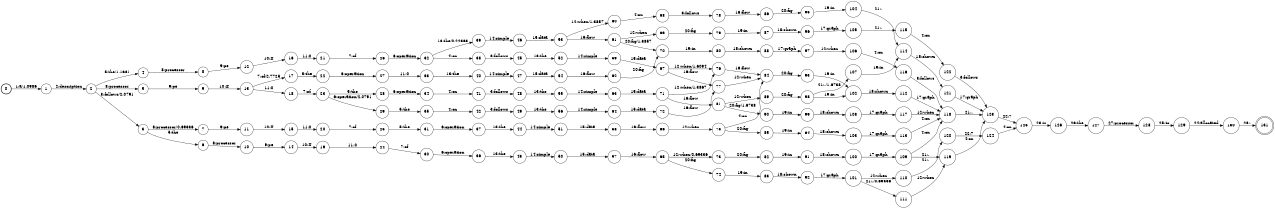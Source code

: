 digraph FST {
rankdir = LR;
size = "8.5,11";
label = "";
center = 1;
orientation = Portrait;
ranksep = "0.4";
nodesep = "0.25";
0 [label = "0", shape = circle, style = bold, fontsize = 14]
	0 -> 1 [label = "1:a/1.0986", fontsize = 14];
1 [label = "1", shape = circle, style = solid, fontsize = 14]
	1 -> 2 [label = "2:description", fontsize = 14];
2 [label = "2", shape = circle, style = solid, fontsize = 14]
	2 -> 3 [label = "3:follows/2.0791", fontsize = 14];
	2 -> 4 [label = "5:the/1.1631", fontsize = 14];
	2 -> 5 [label = "8:processor", fontsize = 14];
3 [label = "3", shape = circle, style = solid, fontsize = 14]
	3 -> 6 [label = "5:the", fontsize = 14];
	3 -> 7 [label = "8:processor/0.69336", fontsize = 14];
4 [label = "4", shape = circle, style = solid, fontsize = 14]
	4 -> 8 [label = "8:processor", fontsize = 14];
5 [label = "5", shape = circle, style = solid, fontsize = 14]
	5 -> 9 [label = "9:pe", fontsize = 14];
6 [label = "6", shape = circle, style = solid, fontsize = 14]
	6 -> 10 [label = "8:processor", fontsize = 14];
7 [label = "7", shape = circle, style = solid, fontsize = 14]
	7 -> 11 [label = "9:pe", fontsize = 14];
8 [label = "8", shape = circle, style = solid, fontsize = 14]
	8 -> 12 [label = "9:pe", fontsize = 14];
9 [label = "9", shape = circle, style = solid, fontsize = 14]
	9 -> 13 [label = "10:#", fontsize = 14];
10 [label = "10", shape = circle, style = solid, fontsize = 14]
	10 -> 14 [label = "9:pe", fontsize = 14];
11 [label = "11", shape = circle, style = solid, fontsize = 14]
	11 -> 15 [label = "10:#", fontsize = 14];
12 [label = "12", shape = circle, style = solid, fontsize = 14]
	12 -> 16 [label = "10:#", fontsize = 14];
13 [label = "13", shape = circle, style = solid, fontsize = 14]
	13 -> 17 [label = "7:of/2.7725", fontsize = 14];
	13 -> 18 [label = "11:0", fontsize = 14];
14 [label = "14", shape = circle, style = solid, fontsize = 14]
	14 -> 19 [label = "10:#", fontsize = 14];
15 [label = "15", shape = circle, style = solid, fontsize = 14]
	15 -> 20 [label = "11:0", fontsize = 14];
16 [label = "16", shape = circle, style = solid, fontsize = 14]
	16 -> 21 [label = "11:0", fontsize = 14];
17 [label = "17", shape = circle, style = solid, fontsize = 14]
	17 -> 22 [label = "5:the", fontsize = 14];
18 [label = "18", shape = circle, style = solid, fontsize = 14]
	18 -> 23 [label = "7:of", fontsize = 14];
19 [label = "19", shape = circle, style = solid, fontsize = 14]
	19 -> 24 [label = "11:0", fontsize = 14];
20 [label = "20", shape = circle, style = solid, fontsize = 14]
	20 -> 25 [label = "7:of", fontsize = 14];
21 [label = "21", shape = circle, style = solid, fontsize = 14]
	21 -> 26 [label = "7:of", fontsize = 14];
22 [label = "22", shape = circle, style = solid, fontsize = 14]
	22 -> 27 [label = "6:operation", fontsize = 14];
23 [label = "23", shape = circle, style = solid, fontsize = 14]
	23 -> 28 [label = "5:the", fontsize = 14];
	23 -> 29 [label = "6:operation/2.0791", fontsize = 14];
24 [label = "24", shape = circle, style = solid, fontsize = 14]
	24 -> 30 [label = "7:of", fontsize = 14];
25 [label = "25", shape = circle, style = solid, fontsize = 14]
	25 -> 31 [label = "5:the", fontsize = 14];
26 [label = "26", shape = circle, style = solid, fontsize = 14]
	26 -> 32 [label = "6:operation", fontsize = 14];
27 [label = "27", shape = circle, style = solid, fontsize = 14]
	27 -> 33 [label = "11:0", fontsize = 14];
28 [label = "28", shape = circle, style = solid, fontsize = 14]
	28 -> 34 [label = "6:operation", fontsize = 14];
29 [label = "29", shape = circle, style = solid, fontsize = 14]
	29 -> 35 [label = "5:the", fontsize = 14];
30 [label = "30", shape = circle, style = solid, fontsize = 14]
	30 -> 36 [label = "6:operation", fontsize = 14];
31 [label = "31", shape = circle, style = solid, fontsize = 14]
	31 -> 37 [label = "6:operation", fontsize = 14];
32 [label = "32", shape = circle, style = solid, fontsize = 14]
	32 -> 38 [label = "4:on", fontsize = 14];
	32 -> 39 [label = "13:the/0.22363", fontsize = 14];
33 [label = "33", shape = circle, style = solid, fontsize = 14]
	33 -> 40 [label = "13:the", fontsize = 14];
34 [label = "34", shape = circle, style = solid, fontsize = 14]
	34 -> 41 [label = "4:on", fontsize = 14];
35 [label = "35", shape = circle, style = solid, fontsize = 14]
	35 -> 42 [label = "4:on", fontsize = 14];
36 [label = "36", shape = circle, style = solid, fontsize = 14]
	36 -> 43 [label = "13:the", fontsize = 14];
37 [label = "37", shape = circle, style = solid, fontsize = 14]
	37 -> 44 [label = "13:the", fontsize = 14];
38 [label = "38", shape = circle, style = solid, fontsize = 14]
	38 -> 45 [label = "3:follows", fontsize = 14];
39 [label = "39", shape = circle, style = solid, fontsize = 14]
	39 -> 46 [label = "14:simple", fontsize = 14];
40 [label = "40", shape = circle, style = solid, fontsize = 14]
	40 -> 47 [label = "14:simple", fontsize = 14];
41 [label = "41", shape = circle, style = solid, fontsize = 14]
	41 -> 48 [label = "3:follows", fontsize = 14];
42 [label = "42", shape = circle, style = solid, fontsize = 14]
	42 -> 49 [label = "3:follows", fontsize = 14];
43 [label = "43", shape = circle, style = solid, fontsize = 14]
	43 -> 50 [label = "14:simple", fontsize = 14];
44 [label = "44", shape = circle, style = solid, fontsize = 14]
	44 -> 51 [label = "14:simple", fontsize = 14];
45 [label = "45", shape = circle, style = solid, fontsize = 14]
	45 -> 52 [label = "13:the", fontsize = 14];
46 [label = "46", shape = circle, style = solid, fontsize = 14]
	46 -> 53 [label = "15:data", fontsize = 14];
47 [label = "47", shape = circle, style = solid, fontsize = 14]
	47 -> 54 [label = "15:data", fontsize = 14];
48 [label = "48", shape = circle, style = solid, fontsize = 14]
	48 -> 55 [label = "13:the", fontsize = 14];
49 [label = "49", shape = circle, style = solid, fontsize = 14]
	49 -> 56 [label = "13:the", fontsize = 14];
50 [label = "50", shape = circle, style = solid, fontsize = 14]
	50 -> 57 [label = "15:data", fontsize = 14];
51 [label = "51", shape = circle, style = solid, fontsize = 14]
	51 -> 58 [label = "15:data", fontsize = 14];
52 [label = "52", shape = circle, style = solid, fontsize = 14]
	52 -> 59 [label = "14:simple", fontsize = 14];
53 [label = "53", shape = circle, style = solid, fontsize = 14]
	53 -> 60 [label = "12:when/1.3857", fontsize = 14];
	53 -> 61 [label = "16:flow", fontsize = 14];
54 [label = "54", shape = circle, style = solid, fontsize = 14]
	54 -> 62 [label = "16:flow", fontsize = 14];
55 [label = "55", shape = circle, style = solid, fontsize = 14]
	55 -> 63 [label = "14:simple", fontsize = 14];
56 [label = "56", shape = circle, style = solid, fontsize = 14]
	56 -> 64 [label = "14:simple", fontsize = 14];
57 [label = "57", shape = circle, style = solid, fontsize = 14]
	57 -> 65 [label = "16:flow", fontsize = 14];
58 [label = "58", shape = circle, style = solid, fontsize = 14]
	58 -> 66 [label = "16:flow", fontsize = 14];
59 [label = "59", shape = circle, style = solid, fontsize = 14]
	59 -> 67 [label = "15:data", fontsize = 14];
60 [label = "60", shape = circle, style = solid, fontsize = 14]
	60 -> 68 [label = "4:on", fontsize = 14];
61 [label = "61", shape = circle, style = solid, fontsize = 14]
	61 -> 69 [label = "12:when", fontsize = 14];
	61 -> 70 [label = "20:fig/1.3857", fontsize = 14];
62 [label = "62", shape = circle, style = solid, fontsize = 14]
	62 -> 70 [label = "20:fig", fontsize = 14];
63 [label = "63", shape = circle, style = solid, fontsize = 14]
	63 -> 71 [label = "15:data", fontsize = 14];
64 [label = "64", shape = circle, style = solid, fontsize = 14]
	64 -> 72 [label = "15:data", fontsize = 14];
65 [label = "65", shape = circle, style = solid, fontsize = 14]
	65 -> 73 [label = "12:when/0.69336", fontsize = 14];
	65 -> 74 [label = "20:fig", fontsize = 14];
66 [label = "66", shape = circle, style = solid, fontsize = 14]
	66 -> 75 [label = "12:when", fontsize = 14];
67 [label = "67", shape = circle, style = solid, fontsize = 14]
	67 -> 76 [label = "12:when/1.6094", fontsize = 14];
	67 -> 77 [label = "16:flow", fontsize = 14];
68 [label = "68", shape = circle, style = solid, fontsize = 14]
	68 -> 78 [label = "3:follows", fontsize = 14];
69 [label = "69", shape = circle, style = solid, fontsize = 14]
	69 -> 79 [label = "20:fig", fontsize = 14];
70 [label = "70", shape = circle, style = solid, fontsize = 14]
	70 -> 80 [label = "19:in", fontsize = 14];
71 [label = "71", shape = circle, style = solid, fontsize = 14]
	71 -> 76 [label = "12:when/1.3867", fontsize = 14];
	71 -> 81 [label = "16:flow", fontsize = 14];
72 [label = "72", shape = circle, style = solid, fontsize = 14]
	72 -> 77 [label = "16:flow", fontsize = 14];
73 [label = "73", shape = circle, style = solid, fontsize = 14]
	73 -> 82 [label = "20:fig", fontsize = 14];
74 [label = "74", shape = circle, style = solid, fontsize = 14]
	74 -> 83 [label = "19:in", fontsize = 14];
75 [label = "75", shape = circle, style = solid, fontsize = 14]
	75 -> 84 [label = "4:on", fontsize = 14];
	75 -> 85 [label = "20:fig", fontsize = 14];
76 [label = "76", shape = circle, style = solid, fontsize = 14]
	76 -> 84 [label = "16:flow", fontsize = 14];
77 [label = "77", shape = circle, style = solid, fontsize = 14]
	77 -> 84 [label = "12:when", fontsize = 14];
78 [label = "78", shape = circle, style = solid, fontsize = 14]
	78 -> 86 [label = "16:flow", fontsize = 14];
79 [label = "79", shape = circle, style = solid, fontsize = 14]
	79 -> 87 [label = "19:in", fontsize = 14];
80 [label = "80", shape = circle, style = solid, fontsize = 14]
	80 -> 88 [label = "18:shown", fontsize = 14];
81 [label = "81", shape = circle, style = solid, fontsize = 14]
	81 -> 89 [label = "12:when", fontsize = 14];
	81 -> 90 [label = "20:fig/1.6738", fontsize = 14];
82 [label = "82", shape = circle, style = solid, fontsize = 14]
	82 -> 91 [label = "19:in", fontsize = 14];
83 [label = "83", shape = circle, style = solid, fontsize = 14]
	83 -> 92 [label = "18:shown", fontsize = 14];
84 [label = "84", shape = circle, style = solid, fontsize = 14]
	84 -> 93 [label = "20:fig", fontsize = 14];
85 [label = "85", shape = circle, style = solid, fontsize = 14]
	85 -> 94 [label = "19:in", fontsize = 14];
86 [label = "86", shape = circle, style = solid, fontsize = 14]
	86 -> 95 [label = "20:fig", fontsize = 14];
87 [label = "87", shape = circle, style = solid, fontsize = 14]
	87 -> 96 [label = "18:shown", fontsize = 14];
88 [label = "88", shape = circle, style = solid, fontsize = 14]
	88 -> 97 [label = "17:graph", fontsize = 14];
89 [label = "89", shape = circle, style = solid, fontsize = 14]
	89 -> 98 [label = "20:fig", fontsize = 14];
90 [label = "90", shape = circle, style = solid, fontsize = 14]
	90 -> 99 [label = "19:in", fontsize = 14];
91 [label = "91", shape = circle, style = solid, fontsize = 14]
	91 -> 100 [label = "18:shown", fontsize = 14];
92 [label = "92", shape = circle, style = solid, fontsize = 14]
	92 -> 101 [label = "17:graph", fontsize = 14];
93 [label = "93", shape = circle, style = solid, fontsize = 14]
	93 -> 102 [label = "19:in", fontsize = 14];
94 [label = "94", shape = circle, style = solid, fontsize = 14]
	94 -> 103 [label = "18:shown", fontsize = 14];
95 [label = "95", shape = circle, style = solid, fontsize = 14]
	95 -> 104 [label = "19:in", fontsize = 14];
96 [label = "96", shape = circle, style = solid, fontsize = 14]
	96 -> 105 [label = "17:graph", fontsize = 14];
97 [label = "97", shape = circle, style = solid, fontsize = 14]
	97 -> 106 [label = "12:when", fontsize = 14];
98 [label = "98", shape = circle, style = solid, fontsize = 14]
	98 -> 102 [label = "19:in", fontsize = 14];
	98 -> 107 [label = "21:./1.6738", fontsize = 14];
99 [label = "99", shape = circle, style = solid, fontsize = 14]
	99 -> 108 [label = "18:shown", fontsize = 14];
100 [label = "100", shape = circle, style = solid, fontsize = 14]
	100 -> 109 [label = "17:graph", fontsize = 14];
101 [label = "101", shape = circle, style = solid, fontsize = 14]
	101 -> 110 [label = "12:when", fontsize = 14];
	101 -> 111 [label = "21:./0.69336", fontsize = 14];
102 [label = "102", shape = circle, style = solid, fontsize = 14]
	102 -> 112 [label = "18:shown", fontsize = 14];
103 [label = "103", shape = circle, style = solid, fontsize = 14]
	103 -> 113 [label = "17:graph", fontsize = 14];
104 [label = "104", shape = circle, style = solid, fontsize = 14]
	104 -> 114 [label = "21:.", fontsize = 14];
105 [label = "105", shape = circle, style = solid, fontsize = 14]
	105 -> 115 [label = "21:.", fontsize = 14];
106 [label = "106", shape = circle, style = solid, fontsize = 14]
	106 -> 116 [label = "4:on", fontsize = 14];
107 [label = "107", shape = circle, style = solid, fontsize = 14]
	107 -> 114 [label = "19:in", fontsize = 14];
108 [label = "108", shape = circle, style = solid, fontsize = 14]
	108 -> 117 [label = "17:graph", fontsize = 14];
109 [label = "109", shape = circle, style = solid, fontsize = 14]
	109 -> 118 [label = "4:on", fontsize = 14];
	109 -> 119 [label = "21:.", fontsize = 14];
110 [label = "110", shape = circle, style = solid, fontsize = 14]
	110 -> 120 [label = "21:.", fontsize = 14];
111 [label = "111", shape = circle, style = solid, fontsize = 14]
	111 -> 119 [label = "12:when", fontsize = 14];
112 [label = "112", shape = circle, style = solid, fontsize = 14]
	112 -> 118 [label = "17:graph", fontsize = 14];
113 [label = "113", shape = circle, style = solid, fontsize = 14]
	113 -> 118 [label = "4:on", fontsize = 14];
114 [label = "114", shape = circle, style = solid, fontsize = 14]
	114 -> 121 [label = "18:shown", fontsize = 14];
115 [label = "115", shape = circle, style = solid, fontsize = 14]
	115 -> 122 [label = "4:on", fontsize = 14];
116 [label = "116", shape = circle, style = solid, fontsize = 14]
	116 -> 118 [label = "3:follows", fontsize = 14];
117 [label = "117", shape = circle, style = solid, fontsize = 14]
	117 -> 118 [label = "12:when", fontsize = 14];
118 [label = "118", shape = circle, style = solid, fontsize = 14]
	118 -> 123 [label = "21:.", fontsize = 14];
119 [label = "119", shape = circle, style = solid, fontsize = 14]
	119 -> 123 [label = "4:on", fontsize = 14];
120 [label = "120", shape = circle, style = solid, fontsize = 14]
	120 -> 124 [label = "22:7", fontsize = 14];
121 [label = "121", shape = circle, style = solid, fontsize = 14]
	121 -> 123 [label = "17:graph", fontsize = 14];
122 [label = "122", shape = circle, style = solid, fontsize = 14]
	122 -> 123 [label = "3:follows", fontsize = 14];
123 [label = "123", shape = circle, style = solid, fontsize = 14]
	123 -> 125 [label = "22:7", fontsize = 14];
124 [label = "124", shape = circle, style = solid, fontsize = 14]
	124 -> 125 [label = "4:on", fontsize = 14];
125 [label = "125", shape = circle, style = solid, fontsize = 14]
	125 -> 126 [label = "23:is", fontsize = 14];
126 [label = "126", shape = circle, style = solid, fontsize = 14]
	126 -> 127 [label = "26:the", fontsize = 14];
127 [label = "127", shape = circle, style = solid, fontsize = 14]
	127 -> 128 [label = "27:processor", fontsize = 14];
128 [label = "128", shape = circle, style = solid, fontsize = 14]
	128 -> 129 [label = "25:to", fontsize = 14];
129 [label = "129", shape = circle, style = solid, fontsize = 14]
	129 -> 130 [label = "24:allocated", fontsize = 14];
130 [label = "130", shape = circle, style = solid, fontsize = 14]
	130 -> 131 [label = "28:.", fontsize = 14];
131 [label = "131", shape = doublecircle, style = solid, fontsize = 14]
}

